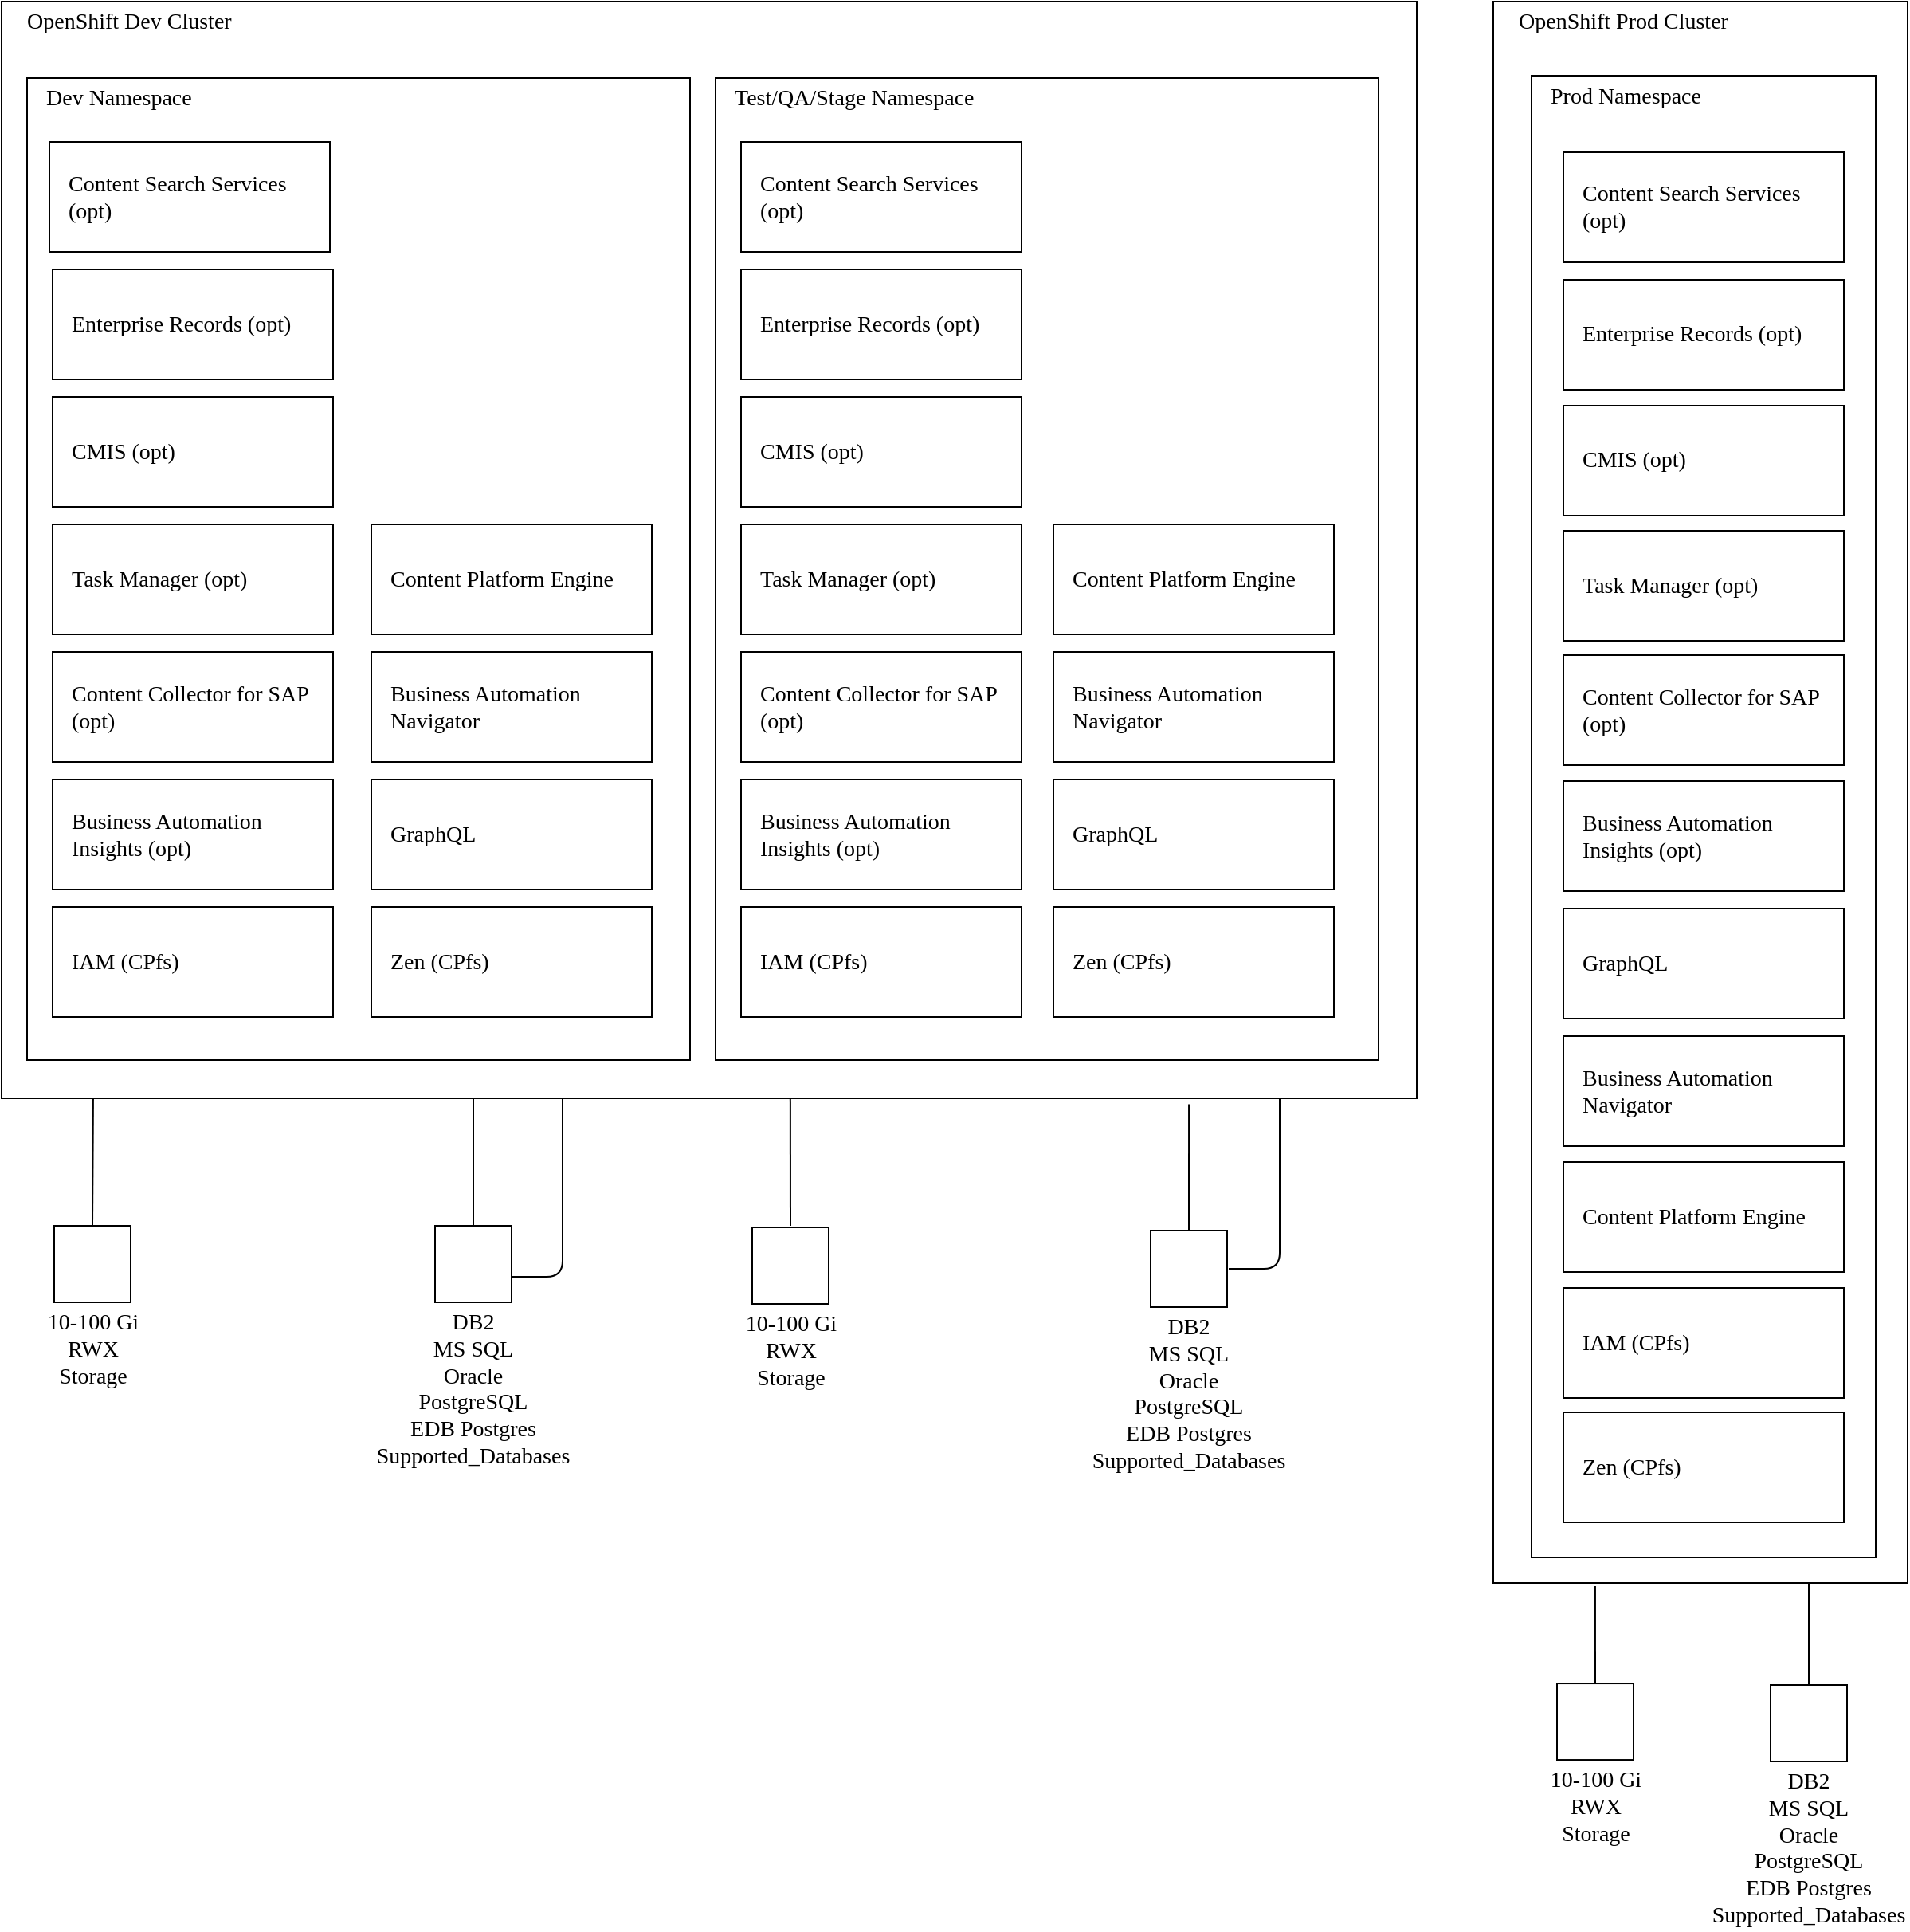 <mxfile version="27.0.9">
  <diagram id="xUE-2yMi-egMEv7KbGoV" name="Page-1">
    <mxGraphModel dx="1354" dy="936" grid="1" gridSize="8" guides="1" tooltips="1" connect="1" arrows="1" fold="1" page="1" pageScale="1" pageWidth="1169" pageHeight="827" background="#ffffff" math="0" shadow="0">
      <root>
        <MiscDiagram modelType="MiscDiagram" lastModifiedUserId="dbush@ibm.com" description="" lastModified="2022-01-26T00:23:59Z" _id="miscdiagram_rkGhVJUDY" label="FileNet Content Manager on OCP/K8s" id="0">
          <mxCell />
        </MiscDiagram>
        <mxCell id="1" parent="0" />
        <UserObject placeholders="1" label="10-100 Gi RWX Storage" Icon-Name="block-storage--alt" id="miscdiagram_rkGhVJUDY_23dySjfXgVyE">
          <mxCell style="shape=mxgraph.ibm2mondrian.base;shapeType=ln;shapeLayout=collapsed;colorFamily=cyan;colorBackground=noColor:noColor;html=1;whiteSpace=wrap;metaEdit=1;strokeWidth=1;collapsible=0;recursiveResize=0;expand=0;fontFamily=IBM Plex Sans;fontColor=#000000;fontSize=14;image=;verticalAlign=top;align=center;spacing=0;spacingLeft=0;spacingRight=0;spacingTop=0;spacingBottom=0;verticalLabelPosition=bottom;labelPosition=center;positionText=bottom;container=1;labelWidth=71;" parent="1" vertex="1">
            <mxGeometry x="57" y="792" width="48" height="48" as="geometry" />
          </mxCell>
        </UserObject>
        <UserObject label="DB2&#xa;MS SQL&#xa;Oracle&#xa;PostgreSQL&#xa;EDB Postgres&#xa;Supported_Databases" Icon-Name="data--base" placeholders="1" id="miscdiagram_rkGhVJUDY_33dySjfX5k6t">
          <mxCell style="shape=mxgraph.ibm2mondrian.base;shapeType=ln;shapeLayout=collapsed;colorFamily=cyan;colorBackground=noColor:noColor;html=1;whiteSpace=wrap;metaEdit=1;strokeWidth=1;collapsible=0;recursiveResize=0;expand=0;fontFamily=IBM Plex Sans;fontColor=#000000;fontSize=14;image=;verticalAlign=top;align=center;spacing=0;spacingLeft=0;spacingRight=0;spacingTop=0;spacingBottom=0;verticalLabelPosition=bottom;labelPosition=center;positionText=bottom;container=1" parent="1" vertex="1">
            <mxGeometry x="296" y="792" width="48" height="48" as="geometry" />
          </mxCell>
        </UserObject>
        <UserObject placeholders="1" label="10-100 Gi RWX Storage" Icon-Name="block-storage--alt" _id="userobject_36ttRFTNKfP" id="miscdiagram_rkGhVJUDY_43dySjfXHc7G">
          <mxCell style="shape=mxgraph.ibm2mondrian.base;shapeType=ln;shapeLayout=collapsed;colorFamily=cyan;colorBackground=noColor:noColor;html=1;whiteSpace=wrap;metaEdit=1;strokeWidth=1;collapsible=0;recursiveResize=0;expand=0;fontFamily=IBM Plex Sans;fontColor=#000000;fontSize=14;image=;verticalAlign=top;align=center;spacing=0;spacingLeft=0;spacingRight=0;spacingTop=0;spacingBottom=0;verticalLabelPosition=bottom;labelPosition=center;positionText=bottom;container=1;labelWidth=71;" parent="1" vertex="1">
            <mxGeometry x="495" y="793" width="48" height="48" as="geometry" />
          </mxCell>
        </UserObject>
        <UserObject placeholders="1" label="DB2&#xa;MS SQL&#xa;Oracle&#xa;PostgreSQL&#xa;EDB Postgres&#xa;Supported_Databases" Icon-Name="data--base" _id="userobject_36ttRFUOisq" id="miscdiagram_rkGhVJUDY_53dySjfX0jGf">
          <mxCell style="shape=mxgraph.ibm2mondrian.base;shapeType=ln;shapeLayout=collapsed;colorFamily=cyan;colorBackground=noColor:noColor;html=1;whiteSpace=wrap;metaEdit=1;strokeWidth=1;collapsible=0;recursiveResize=0;expand=0;fontFamily=IBM Plex Sans;fontColor=#000000;fontSize=14;image=;verticalAlign=top;align=center;spacing=0;spacingLeft=0;spacingRight=0;spacingTop=0;spacingBottom=0;verticalLabelPosition=bottom;labelPosition=center;positionText=bottom;container=1" parent="1" vertex="1">
            <mxGeometry x="745" y="795" width="48" height="48" as="geometry" />
          </mxCell>
        </UserObject>
        <UserObject placeholders="1" label="DB2&#xa;MS SQL&#xa;Oracle&#xa;PostgreSQL&#xa;EDB Postgres&#xa;Supported_Databases" Icon-Name="data--base" _id="userobject_36ttSXyuro8" id="miscdiagram_rkGhVJUDY_73dySjfXkvQB">
          <mxCell style="shape=mxgraph.ibm2mondrian.base;shapeType=ln;shapeLayout=collapsed;colorFamily=cyan;colorBackground=noColor:noColor;html=1;whiteSpace=wrap;metaEdit=1;strokeWidth=1;collapsible=0;recursiveResize=0;expand=0;fontFamily=IBM Plex Sans;fontColor=#000000;fontSize=14;image=;verticalAlign=top;align=center;spacing=0;spacingLeft=0;spacingRight=0;spacingTop=0;spacingBottom=0;verticalLabelPosition=bottom;labelPosition=center;positionText=bottom;container=1" parent="1" vertex="1">
            <mxGeometry x="1134" y="1080" width="48" height="48" as="geometry" />
          </mxCell>
        </UserObject>
        <mxCell id="miscdiagram_rkGhVJUDY_83dySjfXIeOr" style="edgeStyle=orthogonalEdgeStyle;rounded=1;orthogonalLoop=1;jettySize=auto;html=1;jumpStyle=arc;jumpSize=8;entryX=0;entryY=0.6;entryDx=0;entryDy=0;entryPerimeter=0;endArrow=none;endFill=0;" parent="1" source="miscdiagram_rkGhVJUDY_33dySjfX5k6t" target="miscdiagram_rkGhVJUDY_183dySjfXfgjw" edge="1">
          <mxGeometry relative="1" as="geometry" />
        </mxCell>
        <mxCell id="miscdiagram_rkGhVJUDY_93dySjfXFhpG" style="edgeStyle=orthogonalEdgeStyle;rounded=1;orthogonalLoop=1;jettySize=auto;html=1;jumpStyle=arc;jumpSize=8;endArrow=none;endFill=0;" parent="1" source="miscdiagram_rkGhVJUDY_33dySjfX5k6t" target="miscdiagram_rkGhVJUDY_173dySjfXqQ2Y" edge="1">
          <mxGeometry relative="1" as="geometry">
            <Array as="points">
              <mxPoint x="376" y="824" />
            </Array>
          </mxGeometry>
        </mxCell>
        <mxCell id="miscdiagram_rkGhVJUDY_103dySjfX6Dnn" style="edgeStyle=orthogonalEdgeStyle;rounded=1;orthogonalLoop=1;jettySize=auto;html=1;jumpStyle=arc;jumpSize=8;entryX=0.688;entryY=0.072;entryDx=0;entryDy=0;entryPerimeter=0;endArrow=none;endFill=0;" parent="1" edge="1">
          <mxGeometry relative="1" as="geometry">
            <Array as="points">
              <mxPoint x="826" y="819" />
              <mxPoint x="826" y="680" />
              <mxPoint x="814" y="680" />
              <mxPoint x="814" y="470" />
              <mxPoint x="805" y="470" />
            </Array>
            <mxPoint x="794" y="819" as="sourcePoint" />
            <mxPoint x="805.088" y="519.968" as="targetPoint" />
          </mxGeometry>
        </mxCell>
        <mxCell id="miscdiagram_rkGhVJUDY_113dySjfXLWKu" style="edgeStyle=orthogonalEdgeStyle;rounded=1;orthogonalLoop=1;jettySize=auto;html=1;jumpStyle=arc;jumpSize=8;entryX=0.1;entryY=1;entryDx=0;entryDy=0;entryPerimeter=0;endArrow=none;endFill=0;" parent="1" source="miscdiagram_rkGhVJUDY_23dySjfXgVyE" target="miscdiagram_rkGhVJUDY_163dySjfXV3mn" edge="1">
          <mxGeometry relative="1" as="geometry" />
        </mxCell>
        <mxCell id="miscdiagram_rkGhVJUDY_133dySjfXit7h" style="edgeStyle=orthogonalEdgeStyle;rounded=1;orthogonalLoop=1;jettySize=auto;html=1;jumpStyle=arc;jumpSize=8;endArrow=none;endFill=0;entryX=0.5;entryY=1;entryDx=0;entryDy=0;" parent="1" source="miscdiagram_rkGhVJUDY_73dySjfXkvQB" edge="1">
          <mxGeometry relative="1" as="geometry">
            <mxPoint x="1158" y="1016" as="targetPoint" />
          </mxGeometry>
        </mxCell>
        <UserObject placeholders="1" label="&lt;span style=&quot;font-family: &amp;#34;ibm plex sans&amp;#34;&quot;&gt;OpenShift Dev Cluster&lt;/span&gt;" Icon-Name="logo--openshift" id="miscdiagram_rkGhVJUDY_153dySjfXsYIJ">
          <mxCell style="shape=mxgraph.ibm2mondrian.base;shapeType=pg;shapeLayout=expanded;colorFamily=green;colorBackground=noColor:noColor;strokeWidth=1;html=1;whiteSpace=wrap;metaEdit=1;collapsible=0;recursiveResize=0;expand=0;fontFamily=IBM Plex Sans SmBld;fontColor=#000000;fontSize=14;image=;verticalAlign=top;align=left;spacing=0;spacingLeft=16;spacingRight=16;spacingTop=0;spacingBottom=0;container=1" parent="1" vertex="1">
            <mxGeometry x="24" y="24" width="888" height="688" as="geometry" />
          </mxCell>
        </UserObject>
        <UserObject placeholders="1" label="Dev Namespace" Icon-Name="border--none" id="miscdiagram_rkGhVJUDY_163dySjfXV3mn">
          <mxCell style="shape=mxgraph.ibm2mondrian.base;shapeType=lg;shapeLayout=expanded;colorFamily=green;colorBackground=noColor:noColor;html=1;whiteSpace=wrap;metaEdit=1;strokeWidth=1;collapsible=0;recursiveResize=0;expand=0;fontFamily=IBM Plex Sans;fontColor=#000000;fontSize=14;image=;verticalAlign=top;align=left;spacing=0;spacingLeft=12;spacingRight=16;spacingTop=0;spacingBottom=0;container=1" parent="miscdiagram_rkGhVJUDY_153dySjfXsYIJ" vertex="1">
            <mxGeometry x="16" y="48" width="416" height="616" as="geometry" />
          </mxCell>
        </UserObject>
        <UserObject placeholders="1" label="Business Automation Navigator" Icon-Name="cube" id="miscdiagram_rkGhVJUDY_173dySjfXqQ2Y">
          <mxCell style="shape=mxgraph.ibm2mondrian.base;shapeType=lg;shapeLayout=expanded;colorFamily=green;colorBackground=noColor:noColor;html=1;whiteSpace=wrap;metaEdit=1;strokeWidth=1;collapsible=0;recursiveResize=0;expand=0;fontFamily=IBM Plex Sans;fontColor=#000000;fontSize=14;image=;verticalAlign=middle;align=left;spacing=0;spacingLeft=12;spacingRight=16;spacingTop=0;spacingBottom=0;container=1" parent="miscdiagram_rkGhVJUDY_163dySjfXV3mn" vertex="1">
            <mxGeometry x="216" y="360" width="176" height="69" as="geometry" />
          </mxCell>
        </UserObject>
        <UserObject placeholders="1" label="Content Platform Engine" Icon-Name="cube" _id="userobject_366SRn9kK6m" id="miscdiagram_rkGhVJUDY_183dySjfXfgjw">
          <mxCell style="shape=mxgraph.ibm2mondrian.base;shapeType=lg;shapeLayout=expanded;colorFamily=green;colorBackground=noColor:noColor;html=1;whiteSpace=wrap;metaEdit=1;strokeWidth=1;collapsible=0;recursiveResize=0;expand=0;fontFamily=IBM Plex Sans;fontColor=#000000;fontSize=14;image=;verticalAlign=middle;align=left;spacing=0;spacingLeft=12;spacingRight=16;spacingTop=0;spacingBottom=0;container=1" parent="miscdiagram_rkGhVJUDY_163dySjfXV3mn" vertex="1">
            <mxGeometry x="216" y="280" width="176" height="69" as="geometry" />
          </mxCell>
        </UserObject>
        <UserObject placeholders="1" label="Content Search Services (opt)" Icon-Name="cube" _id="userobject_366SV8ybu81" id="miscdiagram_rkGhVJUDY_193dySjfXc0gb">
          <mxCell style="shape=mxgraph.ibm2mondrian.base;shapeType=lg;shapeLayout=expanded;colorFamily=green;colorBackground=noColor:noColor;html=1;whiteSpace=wrap;metaEdit=1;strokeWidth=1;collapsible=0;recursiveResize=0;expand=0;fontFamily=IBM Plex Sans;fontColor=#000000;fontSize=14;image=;verticalAlign=middle;align=left;spacing=0;spacingLeft=12;spacingRight=16;spacingTop=0;spacingBottom=0;container=1" parent="miscdiagram_rkGhVJUDY_163dySjfXV3mn" vertex="1">
            <mxGeometry x="14" y="40" width="176" height="69" as="geometry" />
          </mxCell>
        </UserObject>
        <UserObject placeholders="1" label="Enterprise Records (opt)" Icon-Name="cube" _id="userobject_366SZdwzNtv" id="miscdiagram_rkGhVJUDY_203dySjfXtHdV">
          <mxCell style="shape=mxgraph.ibm2mondrian.base;shapeType=lg;shapeLayout=expanded;colorFamily=green;colorBackground=noColor:noColor;html=1;whiteSpace=wrap;metaEdit=1;strokeWidth=1;collapsible=0;recursiveResize=0;expand=0;fontFamily=IBM Plex Sans;fontColor=#000000;fontSize=14;image=;verticalAlign=middle;align=left;spacing=0;spacingLeft=12;spacingRight=16;spacingTop=0;spacingBottom=0;container=1" parent="miscdiagram_rkGhVJUDY_163dySjfXV3mn" vertex="1">
            <mxGeometry x="16" y="120" width="176" height="69" as="geometry" />
          </mxCell>
        </UserObject>
        <UserObject placeholders="1" label="CMIS (opt)" Icon-Name="cube" _id="userobject_366TahdX8hx" id="miscdiagram_rkGhVJUDY_213dySjfXezWg">
          <mxCell style="shape=mxgraph.ibm2mondrian.base;shapeType=lg;shapeLayout=expanded;colorFamily=green;colorBackground=noColor:noColor;html=1;whiteSpace=wrap;metaEdit=1;strokeWidth=1;collapsible=0;recursiveResize=0;expand=0;fontFamily=IBM Plex Sans;fontColor=#000000;fontSize=14;image=;verticalAlign=middle;align=left;spacing=0;spacingLeft=12;spacingRight=16;spacingTop=0;spacingBottom=0;container=1" parent="miscdiagram_rkGhVJUDY_163dySjfXV3mn" vertex="1">
            <mxGeometry x="16" y="200" width="176" height="69" as="geometry" />
          </mxCell>
        </UserObject>
        <UserObject placeholders="1" label="GraphQL" Icon-Name="cube" _id="userobject_366TksrBaeI" id="miscdiagram_rkGhVJUDY_223dySjfXFlk1">
          <mxCell style="shape=mxgraph.ibm2mondrian.base;shapeType=lg;shapeLayout=expanded;colorFamily=green;colorBackground=noColor:noColor;html=1;whiteSpace=wrap;metaEdit=1;strokeWidth=1;collapsible=0;recursiveResize=0;expand=0;fontFamily=IBM Plex Sans;fontColor=#000000;fontSize=14;image=;verticalAlign=middle;align=left;spacing=0;spacingLeft=12;spacingRight=16;spacingTop=0;spacingBottom=0;container=1" parent="miscdiagram_rkGhVJUDY_163dySjfXV3mn" vertex="1">
            <mxGeometry x="216" y="440" width="176" height="69" as="geometry" />
          </mxCell>
        </UserObject>
        <UserObject placeholders="1" label="Task Manager (opt)" Icon-Name="cube" _id="userobject_366TFQOjpC4" id="miscdiagram_rkGhVJUDY_243dySjfXyxXE">
          <mxCell style="shape=mxgraph.ibm2mondrian.base;shapeType=lg;shapeLayout=expanded;colorFamily=green;colorBackground=noColor:noColor;html=1;whiteSpace=wrap;metaEdit=1;strokeWidth=1;collapsible=0;recursiveResize=0;expand=0;fontFamily=IBM Plex Sans;fontColor=#000000;fontSize=14;image=;verticalAlign=middle;align=left;spacing=0;spacingLeft=12;spacingRight=16;spacingTop=0;spacingBottom=0;container=1" parent="miscdiagram_rkGhVJUDY_163dySjfXV3mn" vertex="1">
            <mxGeometry x="16" y="280" width="176" height="69" as="geometry" />
          </mxCell>
        </UserObject>
        <UserObject placeholders="1" label="Content Collector for SAP (opt)" Icon-Name="cube" _id="userobject_36amQPO4hUP" id="miscdiagram_rkGhVJUDY_253dySjfXc5hr">
          <mxCell style="shape=mxgraph.ibm2mondrian.base;shapeType=lg;shapeLayout=expanded;colorFamily=green;colorBackground=noColor:noColor;html=1;whiteSpace=wrap;metaEdit=1;strokeWidth=1;collapsible=0;recursiveResize=0;expand=0;fontFamily=IBM Plex Sans;fontColor=#000000;fontSize=14;image=;verticalAlign=middle;align=left;spacing=0;spacingLeft=12;spacingRight=16;spacingTop=0;spacingBottom=0;container=1" parent="miscdiagram_rkGhVJUDY_163dySjfXV3mn" vertex="1">
            <mxGeometry x="16" y="360" width="176" height="69" as="geometry" />
          </mxCell>
        </UserObject>
        <UserObject placeholders="1" label="Business Automation Insights (opt)" Icon-Name="cube" _id="userobject_36an44Otc5p" id="miscdiagram_rkGhVJUDY_263dySjfXm6NV">
          <mxCell style="shape=mxgraph.ibm2mondrian.base;shapeType=lg;shapeLayout=expanded;colorFamily=green;colorBackground=noColor:noColor;html=1;whiteSpace=wrap;metaEdit=1;strokeWidth=1;collapsible=0;recursiveResize=0;expand=0;fontFamily=IBM Plex Sans;fontColor=#000000;fontSize=14;image=;verticalAlign=middle;align=left;spacing=0;spacingLeft=12;spacingRight=16;spacingTop=0;spacingBottom=0;container=1" parent="miscdiagram_rkGhVJUDY_163dySjfXV3mn" vertex="1">
            <mxGeometry x="16" y="440" width="176" height="69" as="geometry" />
          </mxCell>
        </UserObject>
        <UserObject placeholders="1" label="IAM (CPfs)" Icon-Name="cube" _id="userobject_36andyxD0zr" id="miscdiagram_rkGhVJUDY_273dySjfXKVbn">
          <mxCell style="shape=mxgraph.ibm2mondrian.base;shapeType=lg;shapeLayout=expanded;colorFamily=green;colorBackground=noColor:noColor;html=1;whiteSpace=wrap;metaEdit=1;strokeWidth=1;collapsible=0;recursiveResize=0;expand=0;fontFamily=IBM Plex Sans;fontColor=#000000;fontSize=14;image=;verticalAlign=middle;align=left;spacing=0;spacingLeft=12;spacingRight=16;spacingTop=0;spacingBottom=0;container=1" parent="miscdiagram_rkGhVJUDY_163dySjfXV3mn" vertex="1">
            <mxGeometry x="16" y="520" width="176" height="69" as="geometry" />
          </mxCell>
        </UserObject>
        <UserObject placeholders="1" label="Zen (CPfs)" Icon-Name="cube" _id="userobject_36andyxD0zr" id="MUhdmQX0RL1nRaGBY0ku-4">
          <mxCell style="shape=mxgraph.ibm2mondrian.base;shapeType=lg;shapeLayout=expanded;colorFamily=green;colorBackground=noColor:noColor;html=1;whiteSpace=wrap;metaEdit=1;strokeWidth=1;collapsible=0;recursiveResize=0;expand=0;fontFamily=IBM Plex Sans;fontColor=#000000;fontSize=14;image=;verticalAlign=middle;align=left;spacing=0;spacingLeft=12;spacingRight=16;spacingTop=0;spacingBottom=0;container=1" parent="miscdiagram_rkGhVJUDY_163dySjfXV3mn" vertex="1">
            <mxGeometry x="216" y="520" width="176" height="69" as="geometry" />
          </mxCell>
        </UserObject>
        <UserObject placeholders="1" label="Test/QA/Stage Namespace" Icon-Name="border--none" _id="userobject_365Ft8IL3wn" id="miscdiagram_rkGhVJUDY_283dySjfXKG3Q">
          <mxCell style="shape=mxgraph.ibm2mondrian.base;shapeType=lg;shapeLayout=expanded;colorFamily=green;colorBackground=noColor:noColor;html=1;whiteSpace=wrap;metaEdit=1;strokeWidth=1;collapsible=0;recursiveResize=0;expand=0;fontFamily=IBM Plex Sans;fontColor=#000000;fontSize=14;image=;verticalAlign=top;align=left;spacing=0;spacingLeft=12;spacingRight=16;spacingTop=0;spacingBottom=0;container=1" parent="miscdiagram_rkGhVJUDY_153dySjfXsYIJ" vertex="1">
            <mxGeometry x="448" y="48" width="416" height="616" as="geometry" />
          </mxCell>
        </UserObject>
        <UserObject placeholders="1" label="Content Platform Engine" Icon-Name="cube" _id="userobject_36ap4e5Lf2h" id="miscdiagram_rkGhVJUDY_293dySjfXHPGs">
          <mxCell style="shape=mxgraph.ibm2mondrian.base;shapeType=lg;shapeLayout=expanded;colorFamily=green;colorBackground=noColor:noColor;html=1;whiteSpace=wrap;metaEdit=1;strokeWidth=1;collapsible=0;recursiveResize=0;expand=0;fontFamily=IBM Plex Sans;fontColor=#000000;fontSize=14;image=;verticalAlign=middle;align=left;spacing=0;spacingLeft=12;spacingRight=16;spacingTop=0;spacingBottom=0;container=1" parent="miscdiagram_rkGhVJUDY_283dySjfXKG3Q" vertex="1">
            <mxGeometry x="212" y="280" width="176" height="69" as="geometry" />
          </mxCell>
        </UserObject>
        <UserObject placeholders="1" label="Content Search Services (opt)" Icon-Name="cube" _id="userobject_36ap4e6BE5W" id="miscdiagram_rkGhVJUDY_303dySjfXGv6n">
          <mxCell style="shape=mxgraph.ibm2mondrian.base;shapeType=lg;shapeLayout=expanded;colorFamily=green;colorBackground=noColor:noColor;html=1;whiteSpace=wrap;metaEdit=1;strokeWidth=1;collapsible=0;recursiveResize=0;expand=0;fontFamily=IBM Plex Sans;fontColor=#000000;fontSize=14;image=;verticalAlign=middle;align=left;spacing=0;spacingLeft=12;spacingRight=16;spacingTop=0;spacingBottom=0;container=1" parent="miscdiagram_rkGhVJUDY_283dySjfXKG3Q" vertex="1">
            <mxGeometry x="16" y="40" width="176" height="69" as="geometry" />
          </mxCell>
        </UserObject>
        <UserObject placeholders="1" label="Enterprise Records (opt)" Icon-Name="cube" _id="userobject_36ap4e6mJHD" id="miscdiagram_rkGhVJUDY_313dySjfX8l6g">
          <mxCell style="shape=mxgraph.ibm2mondrian.base;shapeType=lg;shapeLayout=expanded;colorFamily=green;colorBackground=noColor:noColor;html=1;whiteSpace=wrap;metaEdit=1;strokeWidth=1;collapsible=0;recursiveResize=0;expand=0;fontFamily=IBM Plex Sans;fontColor=#000000;fontSize=14;image=;verticalAlign=middle;align=left;spacing=0;spacingLeft=12;spacingRight=16;spacingTop=0;spacingBottom=0;container=1" parent="miscdiagram_rkGhVJUDY_283dySjfXKG3Q" vertex="1">
            <mxGeometry x="16" y="120" width="176" height="69" as="geometry" />
          </mxCell>
        </UserObject>
        <UserObject placeholders="1" label="CMIS (opt)" Icon-Name="cube" _id="userobject_36ap4e6DQLF" id="miscdiagram_rkGhVJUDY_323dySjfXREGB">
          <mxCell style="shape=mxgraph.ibm2mondrian.base;shapeType=lg;shapeLayout=expanded;colorFamily=green;colorBackground=noColor:noColor;html=1;whiteSpace=wrap;metaEdit=1;strokeWidth=1;collapsible=0;recursiveResize=0;expand=0;fontFamily=IBM Plex Sans;fontColor=#000000;fontSize=14;image=;verticalAlign=middle;align=left;spacing=0;spacingLeft=12;spacingRight=16;spacingTop=0;spacingBottom=0;container=1" parent="miscdiagram_rkGhVJUDY_283dySjfXKG3Q" vertex="1">
            <mxGeometry x="16" y="200" width="176" height="69" as="geometry" />
          </mxCell>
        </UserObject>
        <UserObject placeholders="1" label="GraphQL" Icon-Name="cube" _id="userobject_36ap4e6fJGa" id="miscdiagram_rkGhVJUDY_333dySjfXNCFB">
          <mxCell style="shape=mxgraph.ibm2mondrian.base;shapeType=lg;shapeLayout=expanded;colorFamily=green;colorBackground=noColor:noColor;html=1;whiteSpace=wrap;metaEdit=1;strokeWidth=1;collapsible=0;recursiveResize=0;expand=0;fontFamily=IBM Plex Sans;fontColor=#000000;fontSize=14;image=;verticalAlign=middle;align=left;spacing=0;spacingLeft=12;spacingRight=16;spacingTop=0;spacingBottom=0;container=1" parent="miscdiagram_rkGhVJUDY_283dySjfXKG3Q" vertex="1">
            <mxGeometry x="212" y="440" width="176" height="69" as="geometry" />
          </mxCell>
        </UserObject>
        <UserObject placeholders="1" label="Task Manager (opt)" Icon-Name="cube" _id="userobject_36ap4e6PUoa" id="miscdiagram_rkGhVJUDY_353dySjfXh410">
          <mxCell style="shape=mxgraph.ibm2mondrian.base;shapeType=lg;shapeLayout=expanded;colorFamily=green;colorBackground=noColor:noColor;html=1;whiteSpace=wrap;metaEdit=1;strokeWidth=1;collapsible=0;recursiveResize=0;expand=0;fontFamily=IBM Plex Sans;fontColor=#000000;fontSize=14;image=;verticalAlign=middle;align=left;spacing=0;spacingLeft=12;spacingRight=16;spacingTop=0;spacingBottom=0;container=1" parent="miscdiagram_rkGhVJUDY_283dySjfXKG3Q" vertex="1">
            <mxGeometry x="16" y="280" width="176" height="69" as="geometry" />
          </mxCell>
        </UserObject>
        <UserObject placeholders="1" label="Content Collector for SAP (opt)" Icon-Name="cube" _id="userobject_36ap4e6GIJR" id="miscdiagram_rkGhVJUDY_363dySjfXhXY6">
          <mxCell style="shape=mxgraph.ibm2mondrian.base;shapeType=lg;shapeLayout=expanded;colorFamily=green;colorBackground=noColor:noColor;html=1;whiteSpace=wrap;metaEdit=1;strokeWidth=1;collapsible=0;recursiveResize=0;expand=0;fontFamily=IBM Plex Sans;fontColor=#000000;fontSize=14;image=;verticalAlign=middle;align=left;spacing=0;spacingLeft=12;spacingRight=16;spacingTop=0;spacingBottom=0;container=1" parent="miscdiagram_rkGhVJUDY_283dySjfXKG3Q" vertex="1">
            <mxGeometry x="16" y="360" width="176" height="69" as="geometry" />
          </mxCell>
        </UserObject>
        <UserObject placeholders="1" label="Business Automation Insights (opt)" Icon-Name="cube" _id="userobject_36ap4e68DBm" id="miscdiagram_rkGhVJUDY_373dySjfXtRqO">
          <mxCell style="shape=mxgraph.ibm2mondrian.base;shapeType=lg;shapeLayout=expanded;colorFamily=green;colorBackground=noColor:noColor;html=1;whiteSpace=wrap;metaEdit=1;strokeWidth=1;collapsible=0;recursiveResize=0;expand=0;fontFamily=IBM Plex Sans;fontColor=#000000;fontSize=14;image=;verticalAlign=middle;align=left;spacing=0;spacingLeft=12;spacingRight=16;spacingTop=0;spacingBottom=0;container=1" parent="miscdiagram_rkGhVJUDY_283dySjfXKG3Q" vertex="1">
            <mxGeometry x="16" y="440" width="176" height="69" as="geometry" />
          </mxCell>
        </UserObject>
        <UserObject placeholders="1" label="Business Automation Navigator" Icon-Name="cube" _id="userobject_36ttIwLSmuu" id="miscdiagram_rkGhVJUDY_393dySjfXf3iQ">
          <mxCell style="shape=mxgraph.ibm2mondrian.base;shapeType=lg;shapeLayout=expanded;colorFamily=green;colorBackground=noColor:noColor;html=1;whiteSpace=wrap;metaEdit=1;strokeWidth=1;collapsible=0;recursiveResize=0;expand=0;fontFamily=IBM Plex Sans;fontColor=#000000;fontSize=14;image=;verticalAlign=middle;align=left;spacing=0;spacingLeft=12;spacingRight=16;spacingTop=0;spacingBottom=0;container=1" parent="miscdiagram_rkGhVJUDY_283dySjfXKG3Q" vertex="1">
            <mxGeometry x="212" y="360" width="176" height="69" as="geometry" />
          </mxCell>
        </UserObject>
        <UserObject placeholders="1" label="IAM (CPfs)" Icon-Name="cube" _id="userobject_36andyxD0zr" id="MUhdmQX0RL1nRaGBY0ku-1">
          <mxCell style="shape=mxgraph.ibm2mondrian.base;shapeType=lg;shapeLayout=expanded;colorFamily=green;colorBackground=noColor:noColor;html=1;whiteSpace=wrap;metaEdit=1;strokeWidth=1;collapsible=0;recursiveResize=0;expand=0;fontFamily=IBM Plex Sans;fontColor=#000000;fontSize=14;image=;verticalAlign=middle;align=left;spacing=0;spacingLeft=12;spacingRight=16;spacingTop=0;spacingBottom=0;container=1" parent="miscdiagram_rkGhVJUDY_283dySjfXKG3Q" vertex="1">
            <mxGeometry x="16" y="520" width="176" height="69" as="geometry" />
          </mxCell>
        </UserObject>
        <UserObject placeholders="1" label="Zen (CPfs)" Icon-Name="cube" _id="userobject_36andyxD0zr" id="MUhdmQX0RL1nRaGBY0ku-18">
          <mxCell style="shape=mxgraph.ibm2mondrian.base;shapeType=lg;shapeLayout=expanded;colorFamily=green;colorBackground=noColor:noColor;html=1;whiteSpace=wrap;metaEdit=1;strokeWidth=1;collapsible=0;recursiveResize=0;expand=0;fontFamily=IBM Plex Sans;fontColor=#000000;fontSize=14;image=;verticalAlign=middle;align=left;spacing=0;spacingLeft=12;spacingRight=16;spacingTop=0;spacingBottom=0;container=1" parent="miscdiagram_rkGhVJUDY_283dySjfXKG3Q" vertex="1">
            <mxGeometry x="212" y="520" width="176" height="69" as="geometry" />
          </mxCell>
        </UserObject>
        <mxCell id="91wiuZ2z9jWQhEwPwW15-3" style="edgeStyle=orthogonalEdgeStyle;rounded=0;orthogonalLoop=1;jettySize=auto;html=1;exitX=0.5;exitY=1;exitDx=0;exitDy=0;" edge="1" parent="miscdiagram_rkGhVJUDY_153dySjfXsYIJ" source="miscdiagram_rkGhVJUDY_283dySjfXKG3Q" target="miscdiagram_rkGhVJUDY_283dySjfXKG3Q">
          <mxGeometry relative="1" as="geometry" />
        </mxCell>
        <UserObject placeholders="1" label="&lt;span style=&quot;font-family: &amp;#34;ibm plex sans&amp;#34;&quot;&gt;OpenShift Prod Cluster&lt;/span&gt;" Icon-Name="logo--openshift" id="miscdiagram_rkGhVJUDY_403dySjfX03qo">
          <mxCell style="shape=mxgraph.ibm2mondrian.base;shapeType=pg;shapeLayout=expanded;colorFamily=green;colorBackground=noColor:noColor;strokeWidth=1;html=1;whiteSpace=wrap;metaEdit=1;collapsible=0;recursiveResize=0;expand=0;fontFamily=IBM Plex Sans SmBld;fontColor=#000000;fontSize=14;image=;verticalAlign=top;align=left;spacing=0;spacingLeft=16;spacingRight=16;spacingTop=0;spacingBottom=0;container=1" parent="1" vertex="1">
            <mxGeometry x="960" y="24" width="260" height="992" as="geometry" />
          </mxCell>
        </UserObject>
        <UserObject placeholders="1" label="Prod Namespace" Icon-Name="border--none" _id="userobject_365Ft8IL3wn" id="miscdiagram_rkGhVJUDY_413dySjfXWuDo">
          <mxCell style="shape=mxgraph.ibm2mondrian.base;shapeType=lg;shapeLayout=expanded;colorFamily=green;colorBackground=noColor:noColor;html=1;whiteSpace=wrap;metaEdit=1;strokeWidth=1;collapsible=0;recursiveResize=0;expand=0;fontFamily=IBM Plex Sans;fontColor=#000000;fontSize=14;image=;verticalAlign=top;align=left;spacing=0;spacingLeft=12;spacingRight=16;spacingTop=0;spacingBottom=0;container=1" parent="miscdiagram_rkGhVJUDY_403dySjfX03qo" vertex="1">
            <mxGeometry x="24" y="46.5" width="216" height="929.5" as="geometry" />
          </mxCell>
        </UserObject>
        <UserObject placeholders="1" label="Content Platform Engine" Icon-Name="cube" _id="userobject_36ap4e5Lf2h" id="miscdiagram_rkGhVJUDY_423dySjfX70YX">
          <mxCell style="shape=mxgraph.ibm2mondrian.base;shapeType=lg;shapeLayout=expanded;colorFamily=green;colorBackground=noColor:noColor;html=1;whiteSpace=wrap;metaEdit=1;strokeWidth=1;collapsible=0;recursiveResize=0;expand=0;fontFamily=IBM Plex Sans;fontColor=#000000;fontSize=14;image=;verticalAlign=middle;align=left;spacing=0;spacingLeft=12;spacingRight=16;spacingTop=0;spacingBottom=0;container=1" parent="miscdiagram_rkGhVJUDY_413dySjfXWuDo" vertex="1">
            <mxGeometry x="20" y="681.5" width="176" height="69" as="geometry" />
          </mxCell>
        </UserObject>
        <UserObject placeholders="1" label="Content Search Services (opt)" Icon-Name="cube" _id="userobject_36ap4e6BE5W" id="miscdiagram_rkGhVJUDY_433dySjfXjfaP">
          <mxCell style="shape=mxgraph.ibm2mondrian.base;shapeType=lg;shapeLayout=expanded;colorFamily=green;colorBackground=noColor:noColor;html=1;whiteSpace=wrap;metaEdit=1;strokeWidth=1;collapsible=0;recursiveResize=0;expand=0;fontFamily=IBM Plex Sans;fontColor=#000000;fontSize=14;image=;verticalAlign=middle;align=left;spacing=0;spacingLeft=12;spacingRight=16;spacingTop=0;spacingBottom=0;container=1" parent="miscdiagram_rkGhVJUDY_413dySjfXWuDo" vertex="1">
            <mxGeometry x="20" y="48" width="176" height="69" as="geometry" />
          </mxCell>
        </UserObject>
        <UserObject placeholders="1" label="Enterprise Records (opt)" Icon-Name="cube" _id="userobject_36ap4e6mJHD" id="miscdiagram_rkGhVJUDY_443dySjfXmrGt">
          <mxCell style="shape=mxgraph.ibm2mondrian.base;shapeType=lg;shapeLayout=expanded;colorFamily=green;colorBackground=noColor:noColor;html=1;whiteSpace=wrap;metaEdit=1;strokeWidth=1;collapsible=0;recursiveResize=0;expand=0;fontFamily=IBM Plex Sans;fontColor=#000000;fontSize=14;image=;verticalAlign=middle;align=left;spacing=0;spacingLeft=12;spacingRight=16;spacingTop=0;spacingBottom=0;container=1" parent="miscdiagram_rkGhVJUDY_413dySjfXWuDo" vertex="1">
            <mxGeometry x="20" y="128" width="176" height="69" as="geometry" />
          </mxCell>
        </UserObject>
        <UserObject placeholders="1" label="CMIS (opt)" Icon-Name="cube" _id="userobject_36ap4e6DQLF" id="miscdiagram_rkGhVJUDY_453dySjfXuubx">
          <mxCell style="shape=mxgraph.ibm2mondrian.base;shapeType=lg;shapeLayout=expanded;colorFamily=green;colorBackground=noColor:noColor;html=1;whiteSpace=wrap;metaEdit=1;strokeWidth=1;collapsible=0;recursiveResize=0;expand=0;fontFamily=IBM Plex Sans;fontColor=#000000;fontSize=14;image=;verticalAlign=middle;align=left;spacing=0;spacingLeft=12;spacingRight=16;spacingTop=0;spacingBottom=0;container=1" parent="miscdiagram_rkGhVJUDY_413dySjfXWuDo" vertex="1">
            <mxGeometry x="20" y="207" width="176" height="69" as="geometry" />
          </mxCell>
        </UserObject>
        <UserObject placeholders="1" label="GraphQL" Icon-Name="cube" _id="userobject_36ap4e6fJGa" id="miscdiagram_rkGhVJUDY_463dySjfXkjDc">
          <mxCell style="shape=mxgraph.ibm2mondrian.base;shapeType=lg;shapeLayout=expanded;colorFamily=green;colorBackground=noColor:noColor;html=1;whiteSpace=wrap;metaEdit=1;strokeWidth=1;collapsible=0;recursiveResize=0;expand=0;fontFamily=IBM Plex Sans;fontColor=#000000;fontSize=14;image=;verticalAlign=middle;align=left;spacing=0;spacingLeft=12;spacingRight=16;spacingTop=0;spacingBottom=0;container=1" parent="miscdiagram_rkGhVJUDY_413dySjfXWuDo" vertex="1">
            <mxGeometry x="20" y="522.5" width="176" height="69" as="geometry" />
          </mxCell>
        </UserObject>
        <UserObject placeholders="1" label="Task Manager (opt)" Icon-Name="cube" _id="userobject_36ap4e6PUoa" id="miscdiagram_rkGhVJUDY_483dySjfXfnlY">
          <mxCell style="shape=mxgraph.ibm2mondrian.base;shapeType=lg;shapeLayout=expanded;colorFamily=green;colorBackground=noColor:noColor;html=1;whiteSpace=wrap;metaEdit=1;strokeWidth=1;collapsible=0;recursiveResize=0;expand=0;fontFamily=IBM Plex Sans;fontColor=#000000;fontSize=14;image=;verticalAlign=middle;align=left;spacing=0;spacingLeft=12;spacingRight=16;spacingTop=0;spacingBottom=0;container=1" parent="miscdiagram_rkGhVJUDY_413dySjfXWuDo" vertex="1">
            <mxGeometry x="20" y="285.5" width="176" height="69" as="geometry" />
          </mxCell>
        </UserObject>
        <UserObject placeholders="1" label="Content Collector for SAP (opt)" Icon-Name="cube" _id="userobject_36ap4e6GIJR" id="miscdiagram_rkGhVJUDY_493dySjfXzqhd">
          <mxCell style="shape=mxgraph.ibm2mondrian.base;shapeType=lg;shapeLayout=expanded;colorFamily=green;colorBackground=noColor:noColor;html=1;whiteSpace=wrap;metaEdit=1;strokeWidth=1;collapsible=0;recursiveResize=0;expand=0;fontFamily=IBM Plex Sans;fontColor=#000000;fontSize=14;image=;verticalAlign=middle;align=left;spacing=0;spacingLeft=12;spacingRight=16;spacingTop=0;spacingBottom=0;container=1" parent="miscdiagram_rkGhVJUDY_413dySjfXWuDo" vertex="1">
            <mxGeometry x="20" y="363.5" width="176" height="69" as="geometry" />
          </mxCell>
        </UserObject>
        <UserObject placeholders="1" label="Business Automation Insights (opt)" Icon-Name="cube" _id="userobject_36ap4e68DBm" id="miscdiagram_rkGhVJUDY_503dySjfXjzRv">
          <mxCell style="shape=mxgraph.ibm2mondrian.base;shapeType=lg;shapeLayout=expanded;colorFamily=green;colorBackground=noColor:noColor;html=1;whiteSpace=wrap;metaEdit=1;strokeWidth=1;collapsible=0;recursiveResize=0;expand=0;fontFamily=IBM Plex Sans;fontColor=#000000;fontSize=14;image=;verticalAlign=middle;align=left;spacing=0;spacingLeft=12;spacingRight=16;spacingTop=0;spacingBottom=0;container=1" parent="miscdiagram_rkGhVJUDY_413dySjfXWuDo" vertex="1">
            <mxGeometry x="20" y="442.5" width="176" height="69" as="geometry" />
          </mxCell>
        </UserObject>
        <UserObject placeholders="1" label="Business Automation Navigator" Icon-Name="cube" _id="userobject_36ttIwLSmuu" id="MUhdmQX0RL1nRaGBY0ku-3">
          <mxCell style="shape=mxgraph.ibm2mondrian.base;shapeType=lg;shapeLayout=expanded;colorFamily=green;colorBackground=noColor:noColor;html=1;whiteSpace=wrap;metaEdit=1;strokeWidth=1;collapsible=0;recursiveResize=0;expand=0;fontFamily=IBM Plex Sans;fontColor=#000000;fontSize=14;image=;verticalAlign=middle;align=left;spacing=0;spacingLeft=12;spacingRight=16;spacingTop=0;spacingBottom=0;container=1" parent="miscdiagram_rkGhVJUDY_413dySjfXWuDo" vertex="1">
            <mxGeometry x="20" y="602.5" width="176" height="69" as="geometry" />
          </mxCell>
        </UserObject>
        <UserObject placeholders="1" label="IAM (CPfs)" Icon-Name="cube" _id="userobject_36andyxD0zr" id="MUhdmQX0RL1nRaGBY0ku-2">
          <mxCell style="shape=mxgraph.ibm2mondrian.base;shapeType=lg;shapeLayout=expanded;colorFamily=green;colorBackground=noColor:noColor;html=1;whiteSpace=wrap;metaEdit=1;strokeWidth=1;collapsible=0;recursiveResize=0;expand=0;fontFamily=IBM Plex Sans;fontColor=#000000;fontSize=14;image=;verticalAlign=middle;align=left;spacing=0;spacingLeft=12;spacingRight=16;spacingTop=0;spacingBottom=0;container=1" parent="miscdiagram_rkGhVJUDY_413dySjfXWuDo" vertex="1">
            <mxGeometry x="20" y="760.5" width="176" height="69" as="geometry" />
          </mxCell>
        </UserObject>
        <UserObject placeholders="1" label="Zen (CPfs)" Icon-Name="cube" _id="userobject_36andyxD0zr" id="MUhdmQX0RL1nRaGBY0ku-20">
          <mxCell style="shape=mxgraph.ibm2mondrian.base;shapeType=lg;shapeLayout=expanded;colorFamily=green;colorBackground=noColor:noColor;html=1;whiteSpace=wrap;metaEdit=1;strokeWidth=1;collapsible=0;recursiveResize=0;expand=0;fontFamily=IBM Plex Sans;fontColor=#000000;fontSize=14;image=;verticalAlign=middle;align=left;spacing=0;spacingLeft=12;spacingRight=16;spacingTop=0;spacingBottom=0;container=1" parent="miscdiagram_rkGhVJUDY_413dySjfXWuDo" vertex="1">
            <mxGeometry x="20" y="838.5" width="176" height="69" as="geometry" />
          </mxCell>
        </UserObject>
        <mxCell id="91wiuZ2z9jWQhEwPwW15-5" value="" style="endArrow=none;html=1;rounded=0;exitX=0.5;exitY=0;exitDx=0;exitDy=0;entryX=0.535;entryY=1;entryDx=0;entryDy=0;entryPerimeter=0;" edge="1" parent="1">
          <mxGeometry width="50" height="50" relative="1" as="geometry">
            <mxPoint x="519" y="792" as="sourcePoint" />
            <mxPoint x="518.92" y="712" as="targetPoint" />
          </mxGeometry>
        </mxCell>
        <mxCell id="91wiuZ2z9jWQhEwPwW15-6" value="" style="endArrow=none;html=1;rounded=0;entryX=0.839;entryY=1.001;entryDx=0;entryDy=0;entryPerimeter=0;exitX=0.5;exitY=0;exitDx=0;exitDy=0;" edge="1" parent="1" source="miscdiagram_rkGhVJUDY_53dySjfX0jGf">
          <mxGeometry width="50" height="50" relative="1" as="geometry">
            <mxPoint x="728" y="789" as="sourcePoint" />
            <mxPoint x="769.032" y="715.688" as="targetPoint" />
          </mxGeometry>
        </mxCell>
        <UserObject placeholders="1" label="10-100 Gi RWX Storage" Icon-Name="block-storage--alt" _id="userobject_36ttSXxvI7j" id="91wiuZ2z9jWQhEwPwW15-13">
          <mxCell style="shape=mxgraph.ibm2mondrian.base;shapeType=ln;shapeLayout=collapsed;colorFamily=cyan;colorBackground=noColor:noColor;html=1;whiteSpace=wrap;metaEdit=1;strokeWidth=1;collapsible=0;recursiveResize=0;expand=0;fontFamily=IBM Plex Sans;fontColor=#000000;fontSize=14;image=;verticalAlign=top;align=center;spacing=0;spacingLeft=0;spacingRight=0;spacingTop=0;spacingBottom=0;verticalLabelPosition=bottom;labelPosition=center;positionText=bottom;container=1;labelWidth=71;" vertex="1" parent="1">
            <mxGeometry x="1000" y="1079.024" width="48" height="48" as="geometry" />
          </mxCell>
        </UserObject>
        <mxCell id="91wiuZ2z9jWQhEwPwW15-14" style="edgeStyle=orthogonalEdgeStyle;rounded=1;orthogonalLoop=1;jettySize=auto;html=1;jumpStyle=arc;jumpSize=8;endArrow=none;endFill=0;exitX=0.5;exitY=0;exitDx=0;exitDy=0;entryX=0.796;entryY=1.003;entryDx=0;entryDy=0;entryPerimeter=0;" edge="1" parent="1" source="91wiuZ2z9jWQhEwPwW15-13">
          <mxGeometry relative="1" as="geometry">
            <mxPoint x="953" y="1191.024" as="sourcePoint" />
            <mxPoint x="1023.96" y="1018" as="targetPoint" />
          </mxGeometry>
        </mxCell>
      </root>
    </mxGraphModel>
  </diagram>
</mxfile>
